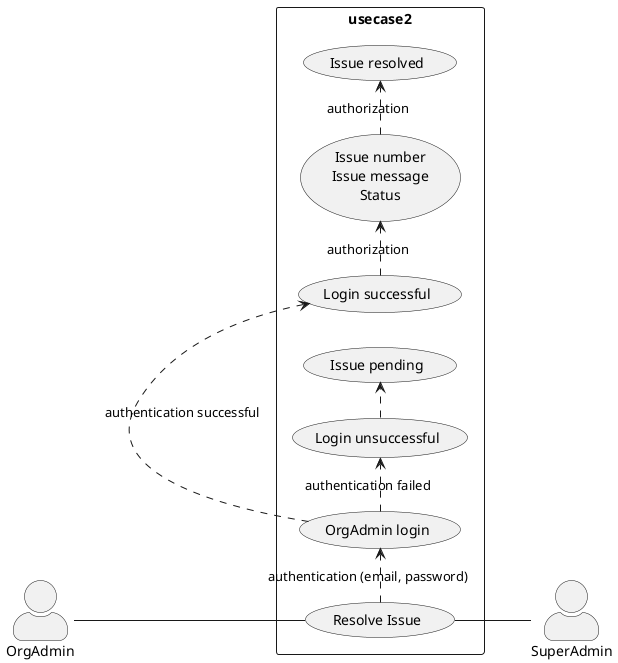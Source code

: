 @startuml OrgAdmin Create Issue

skinparam actorStyle awesome
left to right direction
skinparam packageStyle rectangle

actor OrgAdmin
actor SuperAdmin

rectangle usecase2 {
  OrgAdmin-- (Resolve Issue)
  (Resolve Issue) .> (OrgAdmin login) : authentication (email, password)
  (OrgAdmin login) .> (Login successful) : authentication successful
  (Login successful) .> (Issue number\nIssue message\nStatus) : authorization
  (Issue number\nIssue message\nStatus) .> (Issue resolved) : authorization  
  (OrgAdmin login) .> (Login unsuccessful) : authentication failed
  (Login unsuccessful) .> (Issue pending)  
  (Resolve Issue)-- SuperAdmin
}

@enduml
